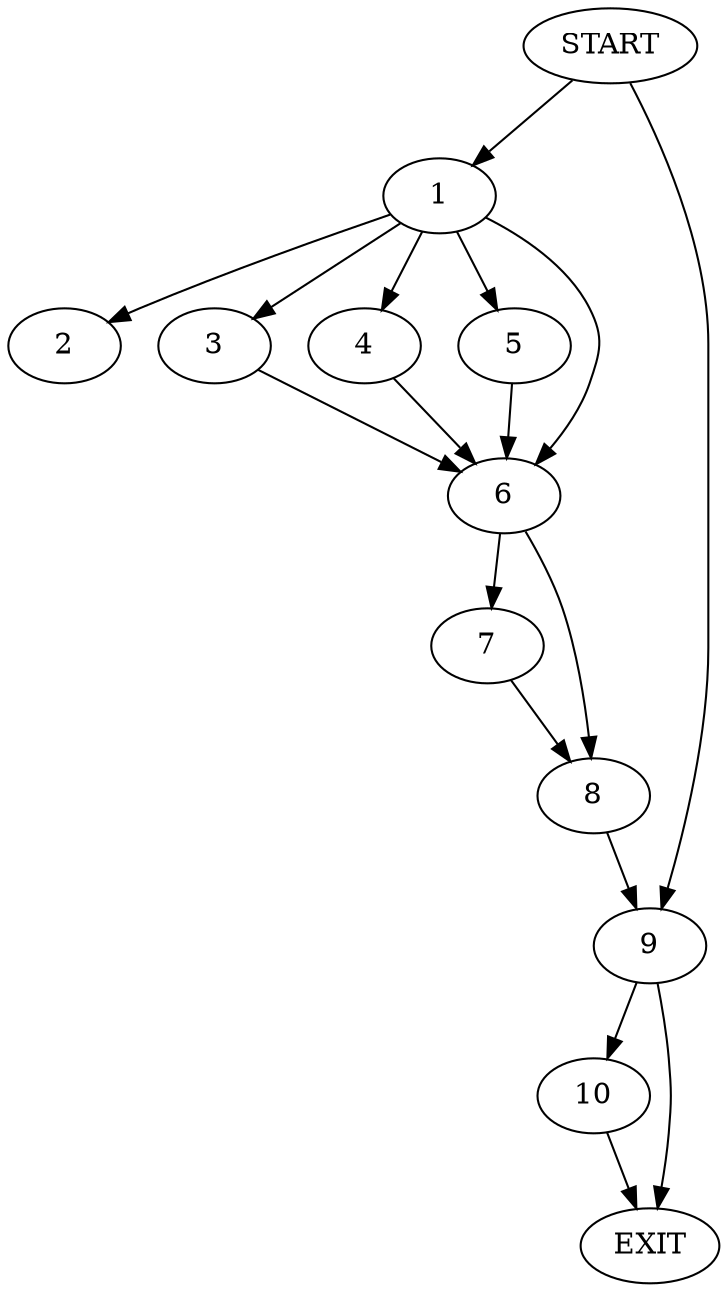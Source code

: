 digraph { 
0 [label="START"];
1;
2;
3;
4;
5;
6;
7;
8;
9;
10;
11[label="EXIT"];
0 -> 1;
0 -> 9;
1 -> 6;
1 -> 2;
1:s2 -> 3;
1:s3 -> 4;
1:s4 -> 5;
3 -> 6;
4 -> 6;
5 -> 6;
6 -> 8;
6 -> 7;
7 -> 8;
8 -> 9;
9 -> 10;
9 -> 11;
10 -> 11;
}
